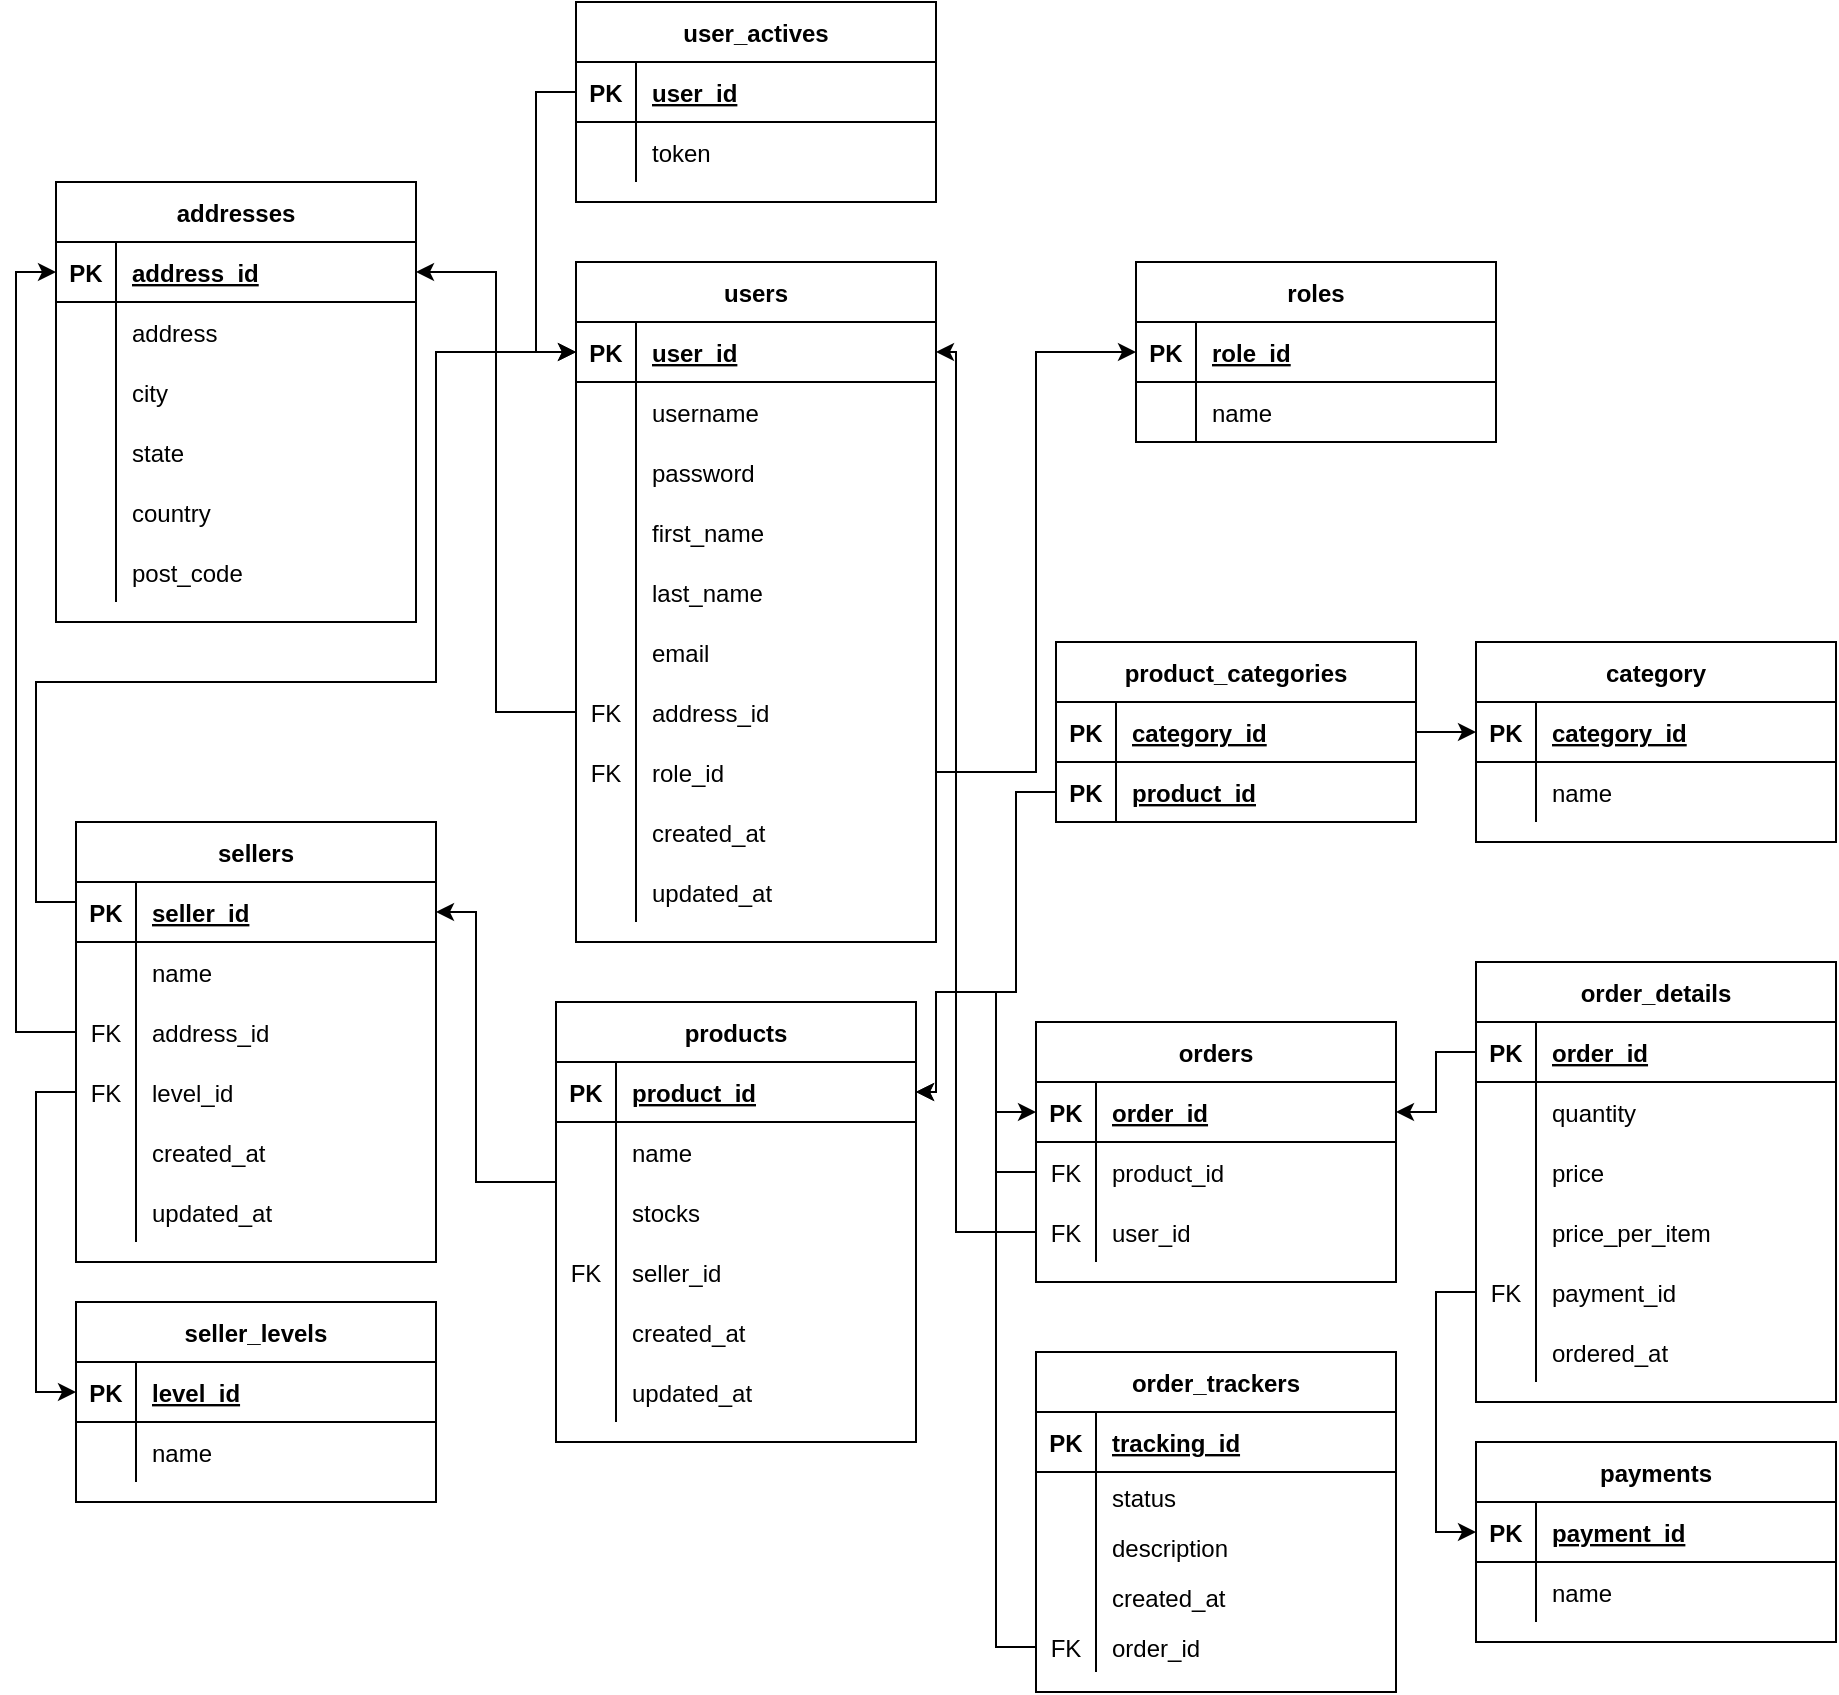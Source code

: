 <mxfile version="16.0.0" type="device"><diagram id="yLPqJEh0zhnTlL-N8-N1" name="Page-1"><mxGraphModel dx="1342" dy="2026" grid="1" gridSize="10" guides="1" tooltips="1" connect="1" arrows="1" fold="1" page="1" pageScale="1" pageWidth="827" pageHeight="1169" math="0" shadow="0"><root><mxCell id="0"/><mxCell id="1" parent="0"/><mxCell id="mIgfLcBUAyXzV8STSWIs-5" value="roles" style="shape=table;startSize=30;container=1;collapsible=1;childLayout=tableLayout;fixedRows=1;rowLines=0;fontStyle=1;align=center;resizeLast=1;" parent="1" vertex="1"><mxGeometry x="570" y="40" width="180" height="90" as="geometry"/></mxCell><mxCell id="mIgfLcBUAyXzV8STSWIs-6" value="" style="shape=partialRectangle;collapsible=0;dropTarget=0;pointerEvents=0;fillColor=none;top=0;left=0;bottom=1;right=0;points=[[0,0.5],[1,0.5]];portConstraint=eastwest;" parent="mIgfLcBUAyXzV8STSWIs-5" vertex="1"><mxGeometry y="30" width="180" height="30" as="geometry"/></mxCell><mxCell id="mIgfLcBUAyXzV8STSWIs-7" value="PK" style="shape=partialRectangle;connectable=0;fillColor=none;top=0;left=0;bottom=0;right=0;fontStyle=1;overflow=hidden;" parent="mIgfLcBUAyXzV8STSWIs-6" vertex="1"><mxGeometry width="30" height="30" as="geometry"><mxRectangle width="30" height="30" as="alternateBounds"/></mxGeometry></mxCell><mxCell id="mIgfLcBUAyXzV8STSWIs-8" value="role_id" style="shape=partialRectangle;connectable=0;fillColor=none;top=0;left=0;bottom=0;right=0;align=left;spacingLeft=6;fontStyle=5;overflow=hidden;" parent="mIgfLcBUAyXzV8STSWIs-6" vertex="1"><mxGeometry x="30" width="150" height="30" as="geometry"><mxRectangle width="150" height="30" as="alternateBounds"/></mxGeometry></mxCell><mxCell id="mIgfLcBUAyXzV8STSWIs-9" value="" style="shape=partialRectangle;collapsible=0;dropTarget=0;pointerEvents=0;fillColor=none;top=0;left=0;bottom=0;right=0;points=[[0,0.5],[1,0.5]];portConstraint=eastwest;" parent="mIgfLcBUAyXzV8STSWIs-5" vertex="1"><mxGeometry y="60" width="180" height="30" as="geometry"/></mxCell><mxCell id="mIgfLcBUAyXzV8STSWIs-10" value="" style="shape=partialRectangle;connectable=0;fillColor=none;top=0;left=0;bottom=0;right=0;editable=1;overflow=hidden;" parent="mIgfLcBUAyXzV8STSWIs-9" vertex="1"><mxGeometry width="30" height="30" as="geometry"><mxRectangle width="30" height="30" as="alternateBounds"/></mxGeometry></mxCell><mxCell id="mIgfLcBUAyXzV8STSWIs-11" value="name" style="shape=partialRectangle;connectable=0;fillColor=none;top=0;left=0;bottom=0;right=0;align=left;spacingLeft=6;overflow=hidden;" parent="mIgfLcBUAyXzV8STSWIs-9" vertex="1"><mxGeometry x="30" width="150" height="30" as="geometry"><mxRectangle width="150" height="30" as="alternateBounds"/></mxGeometry></mxCell><mxCell id="mIgfLcBUAyXzV8STSWIs-18" value="users" style="shape=table;startSize=30;container=1;collapsible=1;childLayout=tableLayout;fixedRows=1;rowLines=0;fontStyle=1;align=center;resizeLast=1;" parent="1" vertex="1"><mxGeometry x="290" y="40" width="180" height="340" as="geometry"/></mxCell><mxCell id="mIgfLcBUAyXzV8STSWIs-19" value="" style="shape=partialRectangle;collapsible=0;dropTarget=0;pointerEvents=0;fillColor=none;top=0;left=0;bottom=1;right=0;points=[[0,0.5],[1,0.5]];portConstraint=eastwest;" parent="mIgfLcBUAyXzV8STSWIs-18" vertex="1"><mxGeometry y="30" width="180" height="30" as="geometry"/></mxCell><mxCell id="mIgfLcBUAyXzV8STSWIs-20" value="PK" style="shape=partialRectangle;connectable=0;fillColor=none;top=0;left=0;bottom=0;right=0;fontStyle=1;overflow=hidden;" parent="mIgfLcBUAyXzV8STSWIs-19" vertex="1"><mxGeometry width="30" height="30" as="geometry"><mxRectangle width="30" height="30" as="alternateBounds"/></mxGeometry></mxCell><mxCell id="mIgfLcBUAyXzV8STSWIs-21" value="user_id" style="shape=partialRectangle;connectable=0;fillColor=none;top=0;left=0;bottom=0;right=0;align=left;spacingLeft=6;fontStyle=5;overflow=hidden;" parent="mIgfLcBUAyXzV8STSWIs-19" vertex="1"><mxGeometry x="30" width="150" height="30" as="geometry"><mxRectangle width="150" height="30" as="alternateBounds"/></mxGeometry></mxCell><mxCell id="mIgfLcBUAyXzV8STSWIs-22" value="" style="shape=partialRectangle;collapsible=0;dropTarget=0;pointerEvents=0;fillColor=none;top=0;left=0;bottom=0;right=0;points=[[0,0.5],[1,0.5]];portConstraint=eastwest;" parent="mIgfLcBUAyXzV8STSWIs-18" vertex="1"><mxGeometry y="60" width="180" height="30" as="geometry"/></mxCell><mxCell id="mIgfLcBUAyXzV8STSWIs-23" value="" style="shape=partialRectangle;connectable=0;fillColor=none;top=0;left=0;bottom=0;right=0;editable=1;overflow=hidden;" parent="mIgfLcBUAyXzV8STSWIs-22" vertex="1"><mxGeometry width="30" height="30" as="geometry"><mxRectangle width="30" height="30" as="alternateBounds"/></mxGeometry></mxCell><mxCell id="mIgfLcBUAyXzV8STSWIs-24" value="username" style="shape=partialRectangle;connectable=0;fillColor=none;top=0;left=0;bottom=0;right=0;align=left;spacingLeft=6;overflow=hidden;" parent="mIgfLcBUAyXzV8STSWIs-22" vertex="1"><mxGeometry x="30" width="150" height="30" as="geometry"><mxRectangle width="150" height="30" as="alternateBounds"/></mxGeometry></mxCell><mxCell id="mIgfLcBUAyXzV8STSWIs-25" value="" style="shape=partialRectangle;collapsible=0;dropTarget=0;pointerEvents=0;fillColor=none;top=0;left=0;bottom=0;right=0;points=[[0,0.5],[1,0.5]];portConstraint=eastwest;" parent="mIgfLcBUAyXzV8STSWIs-18" vertex="1"><mxGeometry y="90" width="180" height="30" as="geometry"/></mxCell><mxCell id="mIgfLcBUAyXzV8STSWIs-26" value="" style="shape=partialRectangle;connectable=0;fillColor=none;top=0;left=0;bottom=0;right=0;editable=1;overflow=hidden;" parent="mIgfLcBUAyXzV8STSWIs-25" vertex="1"><mxGeometry width="30" height="30" as="geometry"><mxRectangle width="30" height="30" as="alternateBounds"/></mxGeometry></mxCell><mxCell id="mIgfLcBUAyXzV8STSWIs-27" value="password" style="shape=partialRectangle;connectable=0;fillColor=none;top=0;left=0;bottom=0;right=0;align=left;spacingLeft=6;overflow=hidden;" parent="mIgfLcBUAyXzV8STSWIs-25" vertex="1"><mxGeometry x="30" width="150" height="30" as="geometry"><mxRectangle width="150" height="30" as="alternateBounds"/></mxGeometry></mxCell><mxCell id="NUQavhZyhU5l3KYs9lMb-8" value="" style="shape=partialRectangle;collapsible=0;dropTarget=0;pointerEvents=0;fillColor=none;top=0;left=0;bottom=0;right=0;points=[[0,0.5],[1,0.5]];portConstraint=eastwest;" vertex="1" parent="mIgfLcBUAyXzV8STSWIs-18"><mxGeometry y="120" width="180" height="30" as="geometry"/></mxCell><mxCell id="NUQavhZyhU5l3KYs9lMb-9" value="" style="shape=partialRectangle;connectable=0;fillColor=none;top=0;left=0;bottom=0;right=0;editable=1;overflow=hidden;" vertex="1" parent="NUQavhZyhU5l3KYs9lMb-8"><mxGeometry width="30" height="30" as="geometry"><mxRectangle width="30" height="30" as="alternateBounds"/></mxGeometry></mxCell><mxCell id="NUQavhZyhU5l3KYs9lMb-10" value="first_name" style="shape=partialRectangle;connectable=0;fillColor=none;top=0;left=0;bottom=0;right=0;align=left;spacingLeft=6;overflow=hidden;" vertex="1" parent="NUQavhZyhU5l3KYs9lMb-8"><mxGeometry x="30" width="150" height="30" as="geometry"><mxRectangle width="150" height="30" as="alternateBounds"/></mxGeometry></mxCell><mxCell id="NUQavhZyhU5l3KYs9lMb-11" value="" style="shape=partialRectangle;collapsible=0;dropTarget=0;pointerEvents=0;fillColor=none;top=0;left=0;bottom=0;right=0;points=[[0,0.5],[1,0.5]];portConstraint=eastwest;" vertex="1" parent="mIgfLcBUAyXzV8STSWIs-18"><mxGeometry y="150" width="180" height="30" as="geometry"/></mxCell><mxCell id="NUQavhZyhU5l3KYs9lMb-12" value="" style="shape=partialRectangle;connectable=0;fillColor=none;top=0;left=0;bottom=0;right=0;editable=1;overflow=hidden;" vertex="1" parent="NUQavhZyhU5l3KYs9lMb-11"><mxGeometry width="30" height="30" as="geometry"><mxRectangle width="30" height="30" as="alternateBounds"/></mxGeometry></mxCell><mxCell id="NUQavhZyhU5l3KYs9lMb-13" value="last_name" style="shape=partialRectangle;connectable=0;fillColor=none;top=0;left=0;bottom=0;right=0;align=left;spacingLeft=6;overflow=hidden;" vertex="1" parent="NUQavhZyhU5l3KYs9lMb-11"><mxGeometry x="30" width="150" height="30" as="geometry"><mxRectangle width="150" height="30" as="alternateBounds"/></mxGeometry></mxCell><mxCell id="mIgfLcBUAyXzV8STSWIs-28" value="" style="shape=partialRectangle;collapsible=0;dropTarget=0;pointerEvents=0;fillColor=none;top=0;left=0;bottom=0;right=0;points=[[0,0.5],[1,0.5]];portConstraint=eastwest;" parent="mIgfLcBUAyXzV8STSWIs-18" vertex="1"><mxGeometry y="180" width="180" height="30" as="geometry"/></mxCell><mxCell id="mIgfLcBUAyXzV8STSWIs-29" value="" style="shape=partialRectangle;connectable=0;fillColor=none;top=0;left=0;bottom=0;right=0;editable=1;overflow=hidden;" parent="mIgfLcBUAyXzV8STSWIs-28" vertex="1"><mxGeometry width="30" height="30" as="geometry"><mxRectangle width="30" height="30" as="alternateBounds"/></mxGeometry></mxCell><mxCell id="mIgfLcBUAyXzV8STSWIs-30" value="email" style="shape=partialRectangle;connectable=0;fillColor=none;top=0;left=0;bottom=0;right=0;align=left;spacingLeft=6;overflow=hidden;" parent="mIgfLcBUAyXzV8STSWIs-28" vertex="1"><mxGeometry x="30" width="150" height="30" as="geometry"><mxRectangle width="150" height="30" as="alternateBounds"/></mxGeometry></mxCell><mxCell id="mIgfLcBUAyXzV8STSWIs-44" value="" style="shape=partialRectangle;collapsible=0;dropTarget=0;pointerEvents=0;fillColor=none;top=0;left=0;bottom=0;right=0;points=[[0,0.5],[1,0.5]];portConstraint=eastwest;" parent="mIgfLcBUAyXzV8STSWIs-18" vertex="1"><mxGeometry y="210" width="180" height="30" as="geometry"/></mxCell><mxCell id="mIgfLcBUAyXzV8STSWIs-45" value="FK" style="shape=partialRectangle;connectable=0;fillColor=none;top=0;left=0;bottom=0;right=0;editable=1;overflow=hidden;" parent="mIgfLcBUAyXzV8STSWIs-44" vertex="1"><mxGeometry width="30" height="30" as="geometry"><mxRectangle width="30" height="30" as="alternateBounds"/></mxGeometry></mxCell><mxCell id="mIgfLcBUAyXzV8STSWIs-46" value="address_id" style="shape=partialRectangle;connectable=0;fillColor=none;top=0;left=0;bottom=0;right=0;align=left;spacingLeft=6;overflow=hidden;" parent="mIgfLcBUAyXzV8STSWIs-44" vertex="1"><mxGeometry x="30" width="150" height="30" as="geometry"><mxRectangle width="150" height="30" as="alternateBounds"/></mxGeometry></mxCell><mxCell id="mIgfLcBUAyXzV8STSWIs-47" value="" style="shape=partialRectangle;collapsible=0;dropTarget=0;pointerEvents=0;fillColor=none;top=0;left=0;bottom=0;right=0;points=[[0,0.5],[1,0.5]];portConstraint=eastwest;" parent="mIgfLcBUAyXzV8STSWIs-18" vertex="1"><mxGeometry y="240" width="180" height="30" as="geometry"/></mxCell><mxCell id="mIgfLcBUAyXzV8STSWIs-48" value="FK" style="shape=partialRectangle;connectable=0;fillColor=none;top=0;left=0;bottom=0;right=0;editable=1;overflow=hidden;" parent="mIgfLcBUAyXzV8STSWIs-47" vertex="1"><mxGeometry width="30" height="30" as="geometry"><mxRectangle width="30" height="30" as="alternateBounds"/></mxGeometry></mxCell><mxCell id="mIgfLcBUAyXzV8STSWIs-49" value="role_id" style="shape=partialRectangle;connectable=0;fillColor=none;top=0;left=0;bottom=0;right=0;align=left;spacingLeft=6;overflow=hidden;" parent="mIgfLcBUAyXzV8STSWIs-47" vertex="1"><mxGeometry x="30" width="150" height="30" as="geometry"><mxRectangle width="150" height="30" as="alternateBounds"/></mxGeometry></mxCell><mxCell id="mIgfLcBUAyXzV8STSWIs-218" value="" style="shape=partialRectangle;collapsible=0;dropTarget=0;pointerEvents=0;fillColor=none;top=0;left=0;bottom=0;right=0;points=[[0,0.5],[1,0.5]];portConstraint=eastwest;" parent="mIgfLcBUAyXzV8STSWIs-18" vertex="1"><mxGeometry y="270" width="180" height="30" as="geometry"/></mxCell><mxCell id="mIgfLcBUAyXzV8STSWIs-219" value="" style="shape=partialRectangle;connectable=0;fillColor=none;top=0;left=0;bottom=0;right=0;editable=1;overflow=hidden;" parent="mIgfLcBUAyXzV8STSWIs-218" vertex="1"><mxGeometry width="30" height="30" as="geometry"><mxRectangle width="30" height="30" as="alternateBounds"/></mxGeometry></mxCell><mxCell id="mIgfLcBUAyXzV8STSWIs-220" value="created_at" style="shape=partialRectangle;connectable=0;fillColor=none;top=0;left=0;bottom=0;right=0;align=left;spacingLeft=6;overflow=hidden;" parent="mIgfLcBUAyXzV8STSWIs-218" vertex="1"><mxGeometry x="30" width="150" height="30" as="geometry"><mxRectangle width="150" height="30" as="alternateBounds"/></mxGeometry></mxCell><mxCell id="mIgfLcBUAyXzV8STSWIs-243" value="" style="shape=partialRectangle;collapsible=0;dropTarget=0;pointerEvents=0;fillColor=none;top=0;left=0;bottom=0;right=0;points=[[0,0.5],[1,0.5]];portConstraint=eastwest;" parent="mIgfLcBUAyXzV8STSWIs-18" vertex="1"><mxGeometry y="300" width="180" height="30" as="geometry"/></mxCell><mxCell id="mIgfLcBUAyXzV8STSWIs-244" value="" style="shape=partialRectangle;connectable=0;fillColor=none;top=0;left=0;bottom=0;right=0;editable=1;overflow=hidden;" parent="mIgfLcBUAyXzV8STSWIs-243" vertex="1"><mxGeometry width="30" height="30" as="geometry"><mxRectangle width="30" height="30" as="alternateBounds"/></mxGeometry></mxCell><mxCell id="mIgfLcBUAyXzV8STSWIs-245" value="updated_at" style="shape=partialRectangle;connectable=0;fillColor=none;top=0;left=0;bottom=0;right=0;align=left;spacingLeft=6;overflow=hidden;" parent="mIgfLcBUAyXzV8STSWIs-243" vertex="1"><mxGeometry x="30" width="150" height="30" as="geometry"><mxRectangle width="150" height="30" as="alternateBounds"/></mxGeometry></mxCell><mxCell id="mIgfLcBUAyXzV8STSWIs-54" style="edgeStyle=orthogonalEdgeStyle;rounded=0;orthogonalLoop=1;jettySize=auto;html=1;exitX=1;exitY=0.5;exitDx=0;exitDy=0;entryX=0;entryY=0.5;entryDx=0;entryDy=0;" parent="1" source="mIgfLcBUAyXzV8STSWIs-47" target="mIgfLcBUAyXzV8STSWIs-6" edge="1"><mxGeometry relative="1" as="geometry"/></mxCell><mxCell id="mIgfLcBUAyXzV8STSWIs-55" value="sellers" style="shape=table;startSize=30;container=1;collapsible=1;childLayout=tableLayout;fixedRows=1;rowLines=0;fontStyle=1;align=center;resizeLast=1;" parent="1" vertex="1"><mxGeometry x="40" y="320" width="180" height="220" as="geometry"/></mxCell><mxCell id="mIgfLcBUAyXzV8STSWIs-56" value="" style="shape=partialRectangle;collapsible=0;dropTarget=0;pointerEvents=0;fillColor=none;top=0;left=0;bottom=1;right=0;points=[[0,0.5],[1,0.5]];portConstraint=eastwest;" parent="mIgfLcBUAyXzV8STSWIs-55" vertex="1"><mxGeometry y="30" width="180" height="30" as="geometry"/></mxCell><mxCell id="mIgfLcBUAyXzV8STSWIs-57" value="PK" style="shape=partialRectangle;connectable=0;fillColor=none;top=0;left=0;bottom=0;right=0;fontStyle=1;overflow=hidden;" parent="mIgfLcBUAyXzV8STSWIs-56" vertex="1"><mxGeometry width="30" height="30" as="geometry"><mxRectangle width="30" height="30" as="alternateBounds"/></mxGeometry></mxCell><mxCell id="mIgfLcBUAyXzV8STSWIs-58" value="seller_id" style="shape=partialRectangle;connectable=0;fillColor=none;top=0;left=0;bottom=0;right=0;align=left;spacingLeft=6;fontStyle=5;overflow=hidden;" parent="mIgfLcBUAyXzV8STSWIs-56" vertex="1"><mxGeometry x="30" width="150" height="30" as="geometry"><mxRectangle width="150" height="30" as="alternateBounds"/></mxGeometry></mxCell><mxCell id="mIgfLcBUAyXzV8STSWIs-59" value="" style="shape=partialRectangle;collapsible=0;dropTarget=0;pointerEvents=0;fillColor=none;top=0;left=0;bottom=0;right=0;points=[[0,0.5],[1,0.5]];portConstraint=eastwest;" parent="mIgfLcBUAyXzV8STSWIs-55" vertex="1"><mxGeometry y="60" width="180" height="30" as="geometry"/></mxCell><mxCell id="mIgfLcBUAyXzV8STSWIs-60" value="" style="shape=partialRectangle;connectable=0;fillColor=none;top=0;left=0;bottom=0;right=0;editable=1;overflow=hidden;" parent="mIgfLcBUAyXzV8STSWIs-59" vertex="1"><mxGeometry width="30" height="30" as="geometry"><mxRectangle width="30" height="30" as="alternateBounds"/></mxGeometry></mxCell><mxCell id="mIgfLcBUAyXzV8STSWIs-61" value="name" style="shape=partialRectangle;connectable=0;fillColor=none;top=0;left=0;bottom=0;right=0;align=left;spacingLeft=6;overflow=hidden;" parent="mIgfLcBUAyXzV8STSWIs-59" vertex="1"><mxGeometry x="30" width="150" height="30" as="geometry"><mxRectangle width="150" height="30" as="alternateBounds"/></mxGeometry></mxCell><mxCell id="mIgfLcBUAyXzV8STSWIs-62" value="" style="shape=partialRectangle;collapsible=0;dropTarget=0;pointerEvents=0;fillColor=none;top=0;left=0;bottom=0;right=0;points=[[0,0.5],[1,0.5]];portConstraint=eastwest;" parent="mIgfLcBUAyXzV8STSWIs-55" vertex="1"><mxGeometry y="90" width="180" height="30" as="geometry"/></mxCell><mxCell id="mIgfLcBUAyXzV8STSWIs-63" value="FK" style="shape=partialRectangle;connectable=0;fillColor=none;top=0;left=0;bottom=0;right=0;editable=1;overflow=hidden;" parent="mIgfLcBUAyXzV8STSWIs-62" vertex="1"><mxGeometry width="30" height="30" as="geometry"><mxRectangle width="30" height="30" as="alternateBounds"/></mxGeometry></mxCell><mxCell id="mIgfLcBUAyXzV8STSWIs-64" value="address_id" style="shape=partialRectangle;connectable=0;fillColor=none;top=0;left=0;bottom=0;right=0;align=left;spacingLeft=6;overflow=hidden;" parent="mIgfLcBUAyXzV8STSWIs-62" vertex="1"><mxGeometry x="30" width="150" height="30" as="geometry"><mxRectangle width="150" height="30" as="alternateBounds"/></mxGeometry></mxCell><mxCell id="mIgfLcBUAyXzV8STSWIs-65" value="" style="shape=partialRectangle;collapsible=0;dropTarget=0;pointerEvents=0;fillColor=none;top=0;left=0;bottom=0;right=0;points=[[0,0.5],[1,0.5]];portConstraint=eastwest;" parent="mIgfLcBUAyXzV8STSWIs-55" vertex="1"><mxGeometry y="120" width="180" height="30" as="geometry"/></mxCell><mxCell id="mIgfLcBUAyXzV8STSWIs-66" value="FK" style="shape=partialRectangle;connectable=0;fillColor=none;top=0;left=0;bottom=0;right=0;editable=1;overflow=hidden;" parent="mIgfLcBUAyXzV8STSWIs-65" vertex="1"><mxGeometry width="30" height="30" as="geometry"><mxRectangle width="30" height="30" as="alternateBounds"/></mxGeometry></mxCell><mxCell id="mIgfLcBUAyXzV8STSWIs-67" value="level_id" style="shape=partialRectangle;connectable=0;fillColor=none;top=0;left=0;bottom=0;right=0;align=left;spacingLeft=6;overflow=hidden;" parent="mIgfLcBUAyXzV8STSWIs-65" vertex="1"><mxGeometry x="30" width="150" height="30" as="geometry"><mxRectangle width="150" height="30" as="alternateBounds"/></mxGeometry></mxCell><mxCell id="mIgfLcBUAyXzV8STSWIs-249" value="" style="shape=partialRectangle;collapsible=0;dropTarget=0;pointerEvents=0;fillColor=none;top=0;left=0;bottom=0;right=0;points=[[0,0.5],[1,0.5]];portConstraint=eastwest;" parent="mIgfLcBUAyXzV8STSWIs-55" vertex="1"><mxGeometry y="150" width="180" height="30" as="geometry"/></mxCell><mxCell id="mIgfLcBUAyXzV8STSWIs-250" value="" style="shape=partialRectangle;connectable=0;fillColor=none;top=0;left=0;bottom=0;right=0;editable=1;overflow=hidden;" parent="mIgfLcBUAyXzV8STSWIs-249" vertex="1"><mxGeometry width="30" height="30" as="geometry"><mxRectangle width="30" height="30" as="alternateBounds"/></mxGeometry></mxCell><mxCell id="mIgfLcBUAyXzV8STSWIs-251" value="created_at" style="shape=partialRectangle;connectable=0;fillColor=none;top=0;left=0;bottom=0;right=0;align=left;spacingLeft=6;overflow=hidden;" parent="mIgfLcBUAyXzV8STSWIs-249" vertex="1"><mxGeometry x="30" width="150" height="30" as="geometry"><mxRectangle width="150" height="30" as="alternateBounds"/></mxGeometry></mxCell><mxCell id="mIgfLcBUAyXzV8STSWIs-252" value="" style="shape=partialRectangle;collapsible=0;dropTarget=0;pointerEvents=0;fillColor=none;top=0;left=0;bottom=0;right=0;points=[[0,0.5],[1,0.5]];portConstraint=eastwest;" parent="mIgfLcBUAyXzV8STSWIs-55" vertex="1"><mxGeometry y="180" width="180" height="30" as="geometry"/></mxCell><mxCell id="mIgfLcBUAyXzV8STSWIs-253" value="" style="shape=partialRectangle;connectable=0;fillColor=none;top=0;left=0;bottom=0;right=0;editable=1;overflow=hidden;" parent="mIgfLcBUAyXzV8STSWIs-252" vertex="1"><mxGeometry width="30" height="30" as="geometry"><mxRectangle width="30" height="30" as="alternateBounds"/></mxGeometry></mxCell><mxCell id="mIgfLcBUAyXzV8STSWIs-254" value="updated_at" style="shape=partialRectangle;connectable=0;fillColor=none;top=0;left=0;bottom=0;right=0;align=left;spacingLeft=6;overflow=hidden;" parent="mIgfLcBUAyXzV8STSWIs-252" vertex="1"><mxGeometry x="30" width="150" height="30" as="geometry"><mxRectangle width="150" height="30" as="alternateBounds"/></mxGeometry></mxCell><mxCell id="mIgfLcBUAyXzV8STSWIs-68" value="addresses" style="shape=table;startSize=30;container=1;collapsible=1;childLayout=tableLayout;fixedRows=1;rowLines=0;fontStyle=1;align=center;resizeLast=1;" parent="1" vertex="1"><mxGeometry x="30" width="180" height="220" as="geometry"/></mxCell><mxCell id="mIgfLcBUAyXzV8STSWIs-69" value="" style="shape=partialRectangle;collapsible=0;dropTarget=0;pointerEvents=0;fillColor=none;top=0;left=0;bottom=1;right=0;points=[[0,0.5],[1,0.5]];portConstraint=eastwest;" parent="mIgfLcBUAyXzV8STSWIs-68" vertex="1"><mxGeometry y="30" width="180" height="30" as="geometry"/></mxCell><mxCell id="mIgfLcBUAyXzV8STSWIs-70" value="PK" style="shape=partialRectangle;connectable=0;fillColor=none;top=0;left=0;bottom=0;right=0;fontStyle=1;overflow=hidden;" parent="mIgfLcBUAyXzV8STSWIs-69" vertex="1"><mxGeometry width="30" height="30" as="geometry"><mxRectangle width="30" height="30" as="alternateBounds"/></mxGeometry></mxCell><mxCell id="mIgfLcBUAyXzV8STSWIs-71" value="address_id" style="shape=partialRectangle;connectable=0;fillColor=none;top=0;left=0;bottom=0;right=0;align=left;spacingLeft=6;fontStyle=5;overflow=hidden;" parent="mIgfLcBUAyXzV8STSWIs-69" vertex="1"><mxGeometry x="30" width="150" height="30" as="geometry"><mxRectangle width="150" height="30" as="alternateBounds"/></mxGeometry></mxCell><mxCell id="mIgfLcBUAyXzV8STSWIs-215" value="" style="shape=partialRectangle;collapsible=0;dropTarget=0;pointerEvents=0;fillColor=none;top=0;left=0;bottom=0;right=0;points=[[0,0.5],[1,0.5]];portConstraint=eastwest;" parent="mIgfLcBUAyXzV8STSWIs-68" vertex="1"><mxGeometry y="60" width="180" height="30" as="geometry"/></mxCell><mxCell id="mIgfLcBUAyXzV8STSWIs-216" value="" style="shape=partialRectangle;connectable=0;fillColor=none;top=0;left=0;bottom=0;right=0;editable=1;overflow=hidden;" parent="mIgfLcBUAyXzV8STSWIs-215" vertex="1"><mxGeometry width="30" height="30" as="geometry"><mxRectangle width="30" height="30" as="alternateBounds"/></mxGeometry></mxCell><mxCell id="mIgfLcBUAyXzV8STSWIs-217" value="address" style="shape=partialRectangle;connectable=0;fillColor=none;top=0;left=0;bottom=0;right=0;align=left;spacingLeft=6;overflow=hidden;" parent="mIgfLcBUAyXzV8STSWIs-215" vertex="1"><mxGeometry x="30" width="150" height="30" as="geometry"><mxRectangle width="150" height="30" as="alternateBounds"/></mxGeometry></mxCell><mxCell id="mIgfLcBUAyXzV8STSWIs-72" value="" style="shape=partialRectangle;collapsible=0;dropTarget=0;pointerEvents=0;fillColor=none;top=0;left=0;bottom=0;right=0;points=[[0,0.5],[1,0.5]];portConstraint=eastwest;" parent="mIgfLcBUAyXzV8STSWIs-68" vertex="1"><mxGeometry y="90" width="180" height="30" as="geometry"/></mxCell><mxCell id="mIgfLcBUAyXzV8STSWIs-73" value="" style="shape=partialRectangle;connectable=0;fillColor=none;top=0;left=0;bottom=0;right=0;editable=1;overflow=hidden;" parent="mIgfLcBUAyXzV8STSWIs-72" vertex="1"><mxGeometry width="30" height="30" as="geometry"><mxRectangle width="30" height="30" as="alternateBounds"/></mxGeometry></mxCell><mxCell id="mIgfLcBUAyXzV8STSWIs-74" value="city" style="shape=partialRectangle;connectable=0;fillColor=none;top=0;left=0;bottom=0;right=0;align=left;spacingLeft=6;overflow=hidden;" parent="mIgfLcBUAyXzV8STSWIs-72" vertex="1"><mxGeometry x="30" width="150" height="30" as="geometry"><mxRectangle width="150" height="30" as="alternateBounds"/></mxGeometry></mxCell><mxCell id="mIgfLcBUAyXzV8STSWIs-75" value="" style="shape=partialRectangle;collapsible=0;dropTarget=0;pointerEvents=0;fillColor=none;top=0;left=0;bottom=0;right=0;points=[[0,0.5],[1,0.5]];portConstraint=eastwest;" parent="mIgfLcBUAyXzV8STSWIs-68" vertex="1"><mxGeometry y="120" width="180" height="30" as="geometry"/></mxCell><mxCell id="mIgfLcBUAyXzV8STSWIs-76" value="" style="shape=partialRectangle;connectable=0;fillColor=none;top=0;left=0;bottom=0;right=0;editable=1;overflow=hidden;" parent="mIgfLcBUAyXzV8STSWIs-75" vertex="1"><mxGeometry width="30" height="30" as="geometry"><mxRectangle width="30" height="30" as="alternateBounds"/></mxGeometry></mxCell><mxCell id="mIgfLcBUAyXzV8STSWIs-77" value="state" style="shape=partialRectangle;connectable=0;fillColor=none;top=0;left=0;bottom=0;right=0;align=left;spacingLeft=6;overflow=hidden;" parent="mIgfLcBUAyXzV8STSWIs-75" vertex="1"><mxGeometry x="30" width="150" height="30" as="geometry"><mxRectangle width="150" height="30" as="alternateBounds"/></mxGeometry></mxCell><mxCell id="mIgfLcBUAyXzV8STSWIs-78" value="" style="shape=partialRectangle;collapsible=0;dropTarget=0;pointerEvents=0;fillColor=none;top=0;left=0;bottom=0;right=0;points=[[0,0.5],[1,0.5]];portConstraint=eastwest;" parent="mIgfLcBUAyXzV8STSWIs-68" vertex="1"><mxGeometry y="150" width="180" height="30" as="geometry"/></mxCell><mxCell id="mIgfLcBUAyXzV8STSWIs-79" value="" style="shape=partialRectangle;connectable=0;fillColor=none;top=0;left=0;bottom=0;right=0;editable=1;overflow=hidden;" parent="mIgfLcBUAyXzV8STSWIs-78" vertex="1"><mxGeometry width="30" height="30" as="geometry"><mxRectangle width="30" height="30" as="alternateBounds"/></mxGeometry></mxCell><mxCell id="mIgfLcBUAyXzV8STSWIs-80" value="country" style="shape=partialRectangle;connectable=0;fillColor=none;top=0;left=0;bottom=0;right=0;align=left;spacingLeft=6;overflow=hidden;" parent="mIgfLcBUAyXzV8STSWIs-78" vertex="1"><mxGeometry x="30" width="150" height="30" as="geometry"><mxRectangle width="150" height="30" as="alternateBounds"/></mxGeometry></mxCell><mxCell id="mIgfLcBUAyXzV8STSWIs-81" value="" style="shape=partialRectangle;collapsible=0;dropTarget=0;pointerEvents=0;fillColor=none;top=0;left=0;bottom=0;right=0;points=[[0,0.5],[1,0.5]];portConstraint=eastwest;" parent="mIgfLcBUAyXzV8STSWIs-68" vertex="1"><mxGeometry y="180" width="180" height="30" as="geometry"/></mxCell><mxCell id="mIgfLcBUAyXzV8STSWIs-82" value="" style="shape=partialRectangle;connectable=0;fillColor=none;top=0;left=0;bottom=0;right=0;editable=1;overflow=hidden;" parent="mIgfLcBUAyXzV8STSWIs-81" vertex="1"><mxGeometry width="30" height="30" as="geometry"><mxRectangle width="30" height="30" as="alternateBounds"/></mxGeometry></mxCell><mxCell id="mIgfLcBUAyXzV8STSWIs-83" value="post_code" style="shape=partialRectangle;connectable=0;fillColor=none;top=0;left=0;bottom=0;right=0;align=left;spacingLeft=6;overflow=hidden;" parent="mIgfLcBUAyXzV8STSWIs-81" vertex="1"><mxGeometry x="30" width="150" height="30" as="geometry"><mxRectangle width="150" height="30" as="alternateBounds"/></mxGeometry></mxCell><mxCell id="mIgfLcBUAyXzV8STSWIs-86" value="seller_levels" style="shape=table;startSize=30;container=1;collapsible=1;childLayout=tableLayout;fixedRows=1;rowLines=0;fontStyle=1;align=center;resizeLast=1;" parent="1" vertex="1"><mxGeometry x="40" y="560" width="180" height="100" as="geometry"/></mxCell><mxCell id="mIgfLcBUAyXzV8STSWIs-87" value="" style="shape=partialRectangle;collapsible=0;dropTarget=0;pointerEvents=0;fillColor=none;top=0;left=0;bottom=1;right=0;points=[[0,0.5],[1,0.5]];portConstraint=eastwest;" parent="mIgfLcBUAyXzV8STSWIs-86" vertex="1"><mxGeometry y="30" width="180" height="30" as="geometry"/></mxCell><mxCell id="mIgfLcBUAyXzV8STSWIs-88" value="PK" style="shape=partialRectangle;connectable=0;fillColor=none;top=0;left=0;bottom=0;right=0;fontStyle=1;overflow=hidden;" parent="mIgfLcBUAyXzV8STSWIs-87" vertex="1"><mxGeometry width="30" height="30" as="geometry"><mxRectangle width="30" height="30" as="alternateBounds"/></mxGeometry></mxCell><mxCell id="mIgfLcBUAyXzV8STSWIs-89" value="level_id" style="shape=partialRectangle;connectable=0;fillColor=none;top=0;left=0;bottom=0;right=0;align=left;spacingLeft=6;fontStyle=5;overflow=hidden;" parent="mIgfLcBUAyXzV8STSWIs-87" vertex="1"><mxGeometry x="30" width="150" height="30" as="geometry"><mxRectangle width="150" height="30" as="alternateBounds"/></mxGeometry></mxCell><mxCell id="mIgfLcBUAyXzV8STSWIs-90" value="" style="shape=partialRectangle;collapsible=0;dropTarget=0;pointerEvents=0;fillColor=none;top=0;left=0;bottom=0;right=0;points=[[0,0.5],[1,0.5]];portConstraint=eastwest;" parent="mIgfLcBUAyXzV8STSWIs-86" vertex="1"><mxGeometry y="60" width="180" height="30" as="geometry"/></mxCell><mxCell id="mIgfLcBUAyXzV8STSWIs-91" value="" style="shape=partialRectangle;connectable=0;fillColor=none;top=0;left=0;bottom=0;right=0;editable=1;overflow=hidden;" parent="mIgfLcBUAyXzV8STSWIs-90" vertex="1"><mxGeometry width="30" height="30" as="geometry"><mxRectangle width="30" height="30" as="alternateBounds"/></mxGeometry></mxCell><mxCell id="mIgfLcBUAyXzV8STSWIs-92" value="name" style="shape=partialRectangle;connectable=0;fillColor=none;top=0;left=0;bottom=0;right=0;align=left;spacingLeft=6;overflow=hidden;" parent="mIgfLcBUAyXzV8STSWIs-90" vertex="1"><mxGeometry x="30" width="150" height="30" as="geometry"><mxRectangle width="150" height="30" as="alternateBounds"/></mxGeometry></mxCell><mxCell id="mIgfLcBUAyXzV8STSWIs-100" style="edgeStyle=orthogonalEdgeStyle;rounded=0;orthogonalLoop=1;jettySize=auto;html=1;exitX=0;exitY=0.5;exitDx=0;exitDy=0;entryX=0;entryY=0.5;entryDx=0;entryDy=0;" parent="1" source="mIgfLcBUAyXzV8STSWIs-56" target="mIgfLcBUAyXzV8STSWIs-19" edge="1"><mxGeometry relative="1" as="geometry"><Array as="points"><mxPoint x="40" y="360"/><mxPoint x="20" y="360"/><mxPoint x="20" y="250"/><mxPoint x="220" y="250"/><mxPoint x="220" y="85"/></Array></mxGeometry></mxCell><mxCell id="mIgfLcBUAyXzV8STSWIs-101" value="products" style="shape=table;startSize=30;container=1;collapsible=1;childLayout=tableLayout;fixedRows=1;rowLines=0;fontStyle=1;align=center;resizeLast=1;" parent="1" vertex="1"><mxGeometry x="280" y="410" width="180" height="220" as="geometry"/></mxCell><mxCell id="mIgfLcBUAyXzV8STSWIs-102" value="" style="shape=partialRectangle;collapsible=0;dropTarget=0;pointerEvents=0;fillColor=none;top=0;left=0;bottom=1;right=0;points=[[0,0.5],[1,0.5]];portConstraint=eastwest;" parent="mIgfLcBUAyXzV8STSWIs-101" vertex="1"><mxGeometry y="30" width="180" height="30" as="geometry"/></mxCell><mxCell id="mIgfLcBUAyXzV8STSWIs-103" value="PK" style="shape=partialRectangle;connectable=0;fillColor=none;top=0;left=0;bottom=0;right=0;fontStyle=1;overflow=hidden;" parent="mIgfLcBUAyXzV8STSWIs-102" vertex="1"><mxGeometry width="30" height="30" as="geometry"><mxRectangle width="30" height="30" as="alternateBounds"/></mxGeometry></mxCell><mxCell id="mIgfLcBUAyXzV8STSWIs-104" value="product_id" style="shape=partialRectangle;connectable=0;fillColor=none;top=0;left=0;bottom=0;right=0;align=left;spacingLeft=6;fontStyle=5;overflow=hidden;" parent="mIgfLcBUAyXzV8STSWIs-102" vertex="1"><mxGeometry x="30" width="150" height="30" as="geometry"><mxRectangle width="150" height="30" as="alternateBounds"/></mxGeometry></mxCell><mxCell id="mIgfLcBUAyXzV8STSWIs-105" value="" style="shape=partialRectangle;collapsible=0;dropTarget=0;pointerEvents=0;fillColor=none;top=0;left=0;bottom=0;right=0;points=[[0,0.5],[1,0.5]];portConstraint=eastwest;" parent="mIgfLcBUAyXzV8STSWIs-101" vertex="1"><mxGeometry y="60" width="180" height="30" as="geometry"/></mxCell><mxCell id="mIgfLcBUAyXzV8STSWIs-106" value="" style="shape=partialRectangle;connectable=0;fillColor=none;top=0;left=0;bottom=0;right=0;editable=1;overflow=hidden;" parent="mIgfLcBUAyXzV8STSWIs-105" vertex="1"><mxGeometry width="30" height="30" as="geometry"><mxRectangle width="30" height="30" as="alternateBounds"/></mxGeometry></mxCell><mxCell id="mIgfLcBUAyXzV8STSWIs-107" value="name" style="shape=partialRectangle;connectable=0;fillColor=none;top=0;left=0;bottom=0;right=0;align=left;spacingLeft=6;overflow=hidden;" parent="mIgfLcBUAyXzV8STSWIs-105" vertex="1"><mxGeometry x="30" width="150" height="30" as="geometry"><mxRectangle width="150" height="30" as="alternateBounds"/></mxGeometry></mxCell><mxCell id="mIgfLcBUAyXzV8STSWIs-108" value="" style="shape=partialRectangle;collapsible=0;dropTarget=0;pointerEvents=0;fillColor=none;top=0;left=0;bottom=0;right=0;points=[[0,0.5],[1,0.5]];portConstraint=eastwest;" parent="mIgfLcBUAyXzV8STSWIs-101" vertex="1"><mxGeometry y="90" width="180" height="30" as="geometry"/></mxCell><mxCell id="mIgfLcBUAyXzV8STSWIs-109" value="" style="shape=partialRectangle;connectable=0;fillColor=none;top=0;left=0;bottom=0;right=0;editable=1;overflow=hidden;" parent="mIgfLcBUAyXzV8STSWIs-108" vertex="1"><mxGeometry width="30" height="30" as="geometry"><mxRectangle width="30" height="30" as="alternateBounds"/></mxGeometry></mxCell><mxCell id="mIgfLcBUAyXzV8STSWIs-110" value="stocks" style="shape=partialRectangle;connectable=0;fillColor=none;top=0;left=0;bottom=0;right=0;align=left;spacingLeft=6;overflow=hidden;" parent="mIgfLcBUAyXzV8STSWIs-108" vertex="1"><mxGeometry x="30" width="150" height="30" as="geometry"><mxRectangle width="150" height="30" as="alternateBounds"/></mxGeometry></mxCell><mxCell id="mIgfLcBUAyXzV8STSWIs-111" value="" style="shape=partialRectangle;collapsible=0;dropTarget=0;pointerEvents=0;fillColor=none;top=0;left=0;bottom=0;right=0;points=[[0,0.5],[1,0.5]];portConstraint=eastwest;" parent="mIgfLcBUAyXzV8STSWIs-101" vertex="1"><mxGeometry y="120" width="180" height="30" as="geometry"/></mxCell><mxCell id="mIgfLcBUAyXzV8STSWIs-112" value="FK" style="shape=partialRectangle;connectable=0;fillColor=none;top=0;left=0;bottom=0;right=0;editable=1;overflow=hidden;" parent="mIgfLcBUAyXzV8STSWIs-111" vertex="1"><mxGeometry width="30" height="30" as="geometry"><mxRectangle width="30" height="30" as="alternateBounds"/></mxGeometry></mxCell><mxCell id="mIgfLcBUAyXzV8STSWIs-113" value="seller_id" style="shape=partialRectangle;connectable=0;fillColor=none;top=0;left=0;bottom=0;right=0;align=left;spacingLeft=6;overflow=hidden;" parent="mIgfLcBUAyXzV8STSWIs-111" vertex="1"><mxGeometry x="30" width="150" height="30" as="geometry"><mxRectangle width="150" height="30" as="alternateBounds"/></mxGeometry></mxCell><mxCell id="mIgfLcBUAyXzV8STSWIs-255" value="" style="shape=partialRectangle;collapsible=0;dropTarget=0;pointerEvents=0;fillColor=none;top=0;left=0;bottom=0;right=0;points=[[0,0.5],[1,0.5]];portConstraint=eastwest;" parent="mIgfLcBUAyXzV8STSWIs-101" vertex="1"><mxGeometry y="150" width="180" height="30" as="geometry"/></mxCell><mxCell id="mIgfLcBUAyXzV8STSWIs-256" value="" style="shape=partialRectangle;connectable=0;fillColor=none;top=0;left=0;bottom=0;right=0;editable=1;overflow=hidden;" parent="mIgfLcBUAyXzV8STSWIs-255" vertex="1"><mxGeometry width="30" height="30" as="geometry"><mxRectangle width="30" height="30" as="alternateBounds"/></mxGeometry></mxCell><mxCell id="mIgfLcBUAyXzV8STSWIs-257" value="created_at" style="shape=partialRectangle;connectable=0;fillColor=none;top=0;left=0;bottom=0;right=0;align=left;spacingLeft=6;overflow=hidden;" parent="mIgfLcBUAyXzV8STSWIs-255" vertex="1"><mxGeometry x="30" width="150" height="30" as="geometry"><mxRectangle width="150" height="30" as="alternateBounds"/></mxGeometry></mxCell><mxCell id="mIgfLcBUAyXzV8STSWIs-258" value="" style="shape=partialRectangle;collapsible=0;dropTarget=0;pointerEvents=0;fillColor=none;top=0;left=0;bottom=0;right=0;points=[[0,0.5],[1,0.5]];portConstraint=eastwest;" parent="mIgfLcBUAyXzV8STSWIs-101" vertex="1"><mxGeometry y="180" width="180" height="30" as="geometry"/></mxCell><mxCell id="mIgfLcBUAyXzV8STSWIs-259" value="" style="shape=partialRectangle;connectable=0;fillColor=none;top=0;left=0;bottom=0;right=0;editable=1;overflow=hidden;" parent="mIgfLcBUAyXzV8STSWIs-258" vertex="1"><mxGeometry width="30" height="30" as="geometry"><mxRectangle width="30" height="30" as="alternateBounds"/></mxGeometry></mxCell><mxCell id="mIgfLcBUAyXzV8STSWIs-260" value="updated_at" style="shape=partialRectangle;connectable=0;fillColor=none;top=0;left=0;bottom=0;right=0;align=left;spacingLeft=6;overflow=hidden;" parent="mIgfLcBUAyXzV8STSWIs-258" vertex="1"><mxGeometry x="30" width="150" height="30" as="geometry"><mxRectangle width="150" height="30" as="alternateBounds"/></mxGeometry></mxCell><mxCell id="mIgfLcBUAyXzV8STSWIs-114" value="category" style="shape=table;startSize=30;container=1;collapsible=1;childLayout=tableLayout;fixedRows=1;rowLines=0;fontStyle=1;align=center;resizeLast=1;" parent="1" vertex="1"><mxGeometry x="740" y="230" width="180" height="100" as="geometry"/></mxCell><mxCell id="mIgfLcBUAyXzV8STSWIs-115" value="" style="shape=partialRectangle;collapsible=0;dropTarget=0;pointerEvents=0;fillColor=none;top=0;left=0;bottom=1;right=0;points=[[0,0.5],[1,0.5]];portConstraint=eastwest;" parent="mIgfLcBUAyXzV8STSWIs-114" vertex="1"><mxGeometry y="30" width="180" height="30" as="geometry"/></mxCell><mxCell id="mIgfLcBUAyXzV8STSWIs-116" value="PK" style="shape=partialRectangle;connectable=0;fillColor=none;top=0;left=0;bottom=0;right=0;fontStyle=1;overflow=hidden;" parent="mIgfLcBUAyXzV8STSWIs-115" vertex="1"><mxGeometry width="30" height="30" as="geometry"><mxRectangle width="30" height="30" as="alternateBounds"/></mxGeometry></mxCell><mxCell id="mIgfLcBUAyXzV8STSWIs-117" value="category_id" style="shape=partialRectangle;connectable=0;fillColor=none;top=0;left=0;bottom=0;right=0;align=left;spacingLeft=6;fontStyle=5;overflow=hidden;" parent="mIgfLcBUAyXzV8STSWIs-115" vertex="1"><mxGeometry x="30" width="150" height="30" as="geometry"><mxRectangle width="150" height="30" as="alternateBounds"/></mxGeometry></mxCell><mxCell id="mIgfLcBUAyXzV8STSWIs-118" value="" style="shape=partialRectangle;collapsible=0;dropTarget=0;pointerEvents=0;fillColor=none;top=0;left=0;bottom=0;right=0;points=[[0,0.5],[1,0.5]];portConstraint=eastwest;" parent="mIgfLcBUAyXzV8STSWIs-114" vertex="1"><mxGeometry y="60" width="180" height="30" as="geometry"/></mxCell><mxCell id="mIgfLcBUAyXzV8STSWIs-119" value="" style="shape=partialRectangle;connectable=0;fillColor=none;top=0;left=0;bottom=0;right=0;editable=1;overflow=hidden;" parent="mIgfLcBUAyXzV8STSWIs-118" vertex="1"><mxGeometry width="30" height="30" as="geometry"><mxRectangle width="30" height="30" as="alternateBounds"/></mxGeometry></mxCell><mxCell id="mIgfLcBUAyXzV8STSWIs-120" value="name" style="shape=partialRectangle;connectable=0;fillColor=none;top=0;left=0;bottom=0;right=0;align=left;spacingLeft=6;overflow=hidden;" parent="mIgfLcBUAyXzV8STSWIs-118" vertex="1"><mxGeometry x="30" width="150" height="30" as="geometry"><mxRectangle width="150" height="30" as="alternateBounds"/></mxGeometry></mxCell><mxCell id="mIgfLcBUAyXzV8STSWIs-127" value="product_categories" style="shape=table;startSize=30;container=1;collapsible=1;childLayout=tableLayout;fixedRows=1;rowLines=0;fontStyle=1;align=center;resizeLast=1;" parent="1" vertex="1"><mxGeometry x="530" y="230" width="180" height="90" as="geometry"/></mxCell><mxCell id="mIgfLcBUAyXzV8STSWIs-128" value="" style="shape=partialRectangle;collapsible=0;dropTarget=0;pointerEvents=0;fillColor=none;top=0;left=0;bottom=1;right=0;points=[[0,0.5],[1,0.5]];portConstraint=eastwest;" parent="mIgfLcBUAyXzV8STSWIs-127" vertex="1"><mxGeometry y="30" width="180" height="30" as="geometry"/></mxCell><mxCell id="mIgfLcBUAyXzV8STSWIs-129" value="PK" style="shape=partialRectangle;connectable=0;fillColor=none;top=0;left=0;bottom=0;right=0;fontStyle=1;overflow=hidden;" parent="mIgfLcBUAyXzV8STSWIs-128" vertex="1"><mxGeometry width="30" height="30" as="geometry"><mxRectangle width="30" height="30" as="alternateBounds"/></mxGeometry></mxCell><mxCell id="mIgfLcBUAyXzV8STSWIs-130" value="category_id" style="shape=partialRectangle;connectable=0;fillColor=none;top=0;left=0;bottom=0;right=0;align=left;spacingLeft=6;fontStyle=5;overflow=hidden;" parent="mIgfLcBUAyXzV8STSWIs-128" vertex="1"><mxGeometry x="30" width="150" height="30" as="geometry"><mxRectangle width="150" height="30" as="alternateBounds"/></mxGeometry></mxCell><mxCell id="mIgfLcBUAyXzV8STSWIs-141" value="" style="shape=partialRectangle;collapsible=0;dropTarget=0;pointerEvents=0;fillColor=none;top=0;left=0;bottom=1;right=0;points=[[0,0.5],[1,0.5]];portConstraint=eastwest;" parent="mIgfLcBUAyXzV8STSWIs-127" vertex="1"><mxGeometry y="60" width="180" height="30" as="geometry"/></mxCell><mxCell id="mIgfLcBUAyXzV8STSWIs-142" value="PK" style="shape=partialRectangle;connectable=0;fillColor=none;top=0;left=0;bottom=0;right=0;fontStyle=1;overflow=hidden;" parent="mIgfLcBUAyXzV8STSWIs-141" vertex="1"><mxGeometry width="30" height="30" as="geometry"><mxRectangle width="30" height="30" as="alternateBounds"/></mxGeometry></mxCell><mxCell id="mIgfLcBUAyXzV8STSWIs-143" value="product_id" style="shape=partialRectangle;connectable=0;fillColor=none;top=0;left=0;bottom=0;right=0;align=left;spacingLeft=6;fontStyle=5;overflow=hidden;" parent="mIgfLcBUAyXzV8STSWIs-141" vertex="1"><mxGeometry x="30" width="150" height="30" as="geometry"><mxRectangle width="150" height="30" as="alternateBounds"/></mxGeometry></mxCell><mxCell id="mIgfLcBUAyXzV8STSWIs-151" style="edgeStyle=orthogonalEdgeStyle;rounded=0;orthogonalLoop=1;jettySize=auto;html=1;exitX=0;exitY=0.5;exitDx=0;exitDy=0;entryX=1;entryY=0.5;entryDx=0;entryDy=0;" parent="1" source="mIgfLcBUAyXzV8STSWIs-141" target="mIgfLcBUAyXzV8STSWIs-102" edge="1"><mxGeometry relative="1" as="geometry"><Array as="points"><mxPoint x="510" y="305"/><mxPoint x="510" y="405"/><mxPoint x="470" y="405"/><mxPoint x="470" y="455"/></Array></mxGeometry></mxCell><mxCell id="mIgfLcBUAyXzV8STSWIs-152" style="edgeStyle=orthogonalEdgeStyle;rounded=0;orthogonalLoop=1;jettySize=auto;html=1;exitX=1;exitY=0.5;exitDx=0;exitDy=0;entryX=0;entryY=0.5;entryDx=0;entryDy=0;" parent="1" source="mIgfLcBUAyXzV8STSWIs-128" target="mIgfLcBUAyXzV8STSWIs-115" edge="1"><mxGeometry relative="1" as="geometry"/></mxCell><mxCell id="mIgfLcBUAyXzV8STSWIs-153" style="edgeStyle=orthogonalEdgeStyle;rounded=0;orthogonalLoop=1;jettySize=auto;html=1;exitX=0;exitY=0.5;exitDx=0;exitDy=0;entryX=1;entryY=0.5;entryDx=0;entryDy=0;" parent="1" source="mIgfLcBUAyXzV8STSWIs-111" target="mIgfLcBUAyXzV8STSWIs-56" edge="1"><mxGeometry relative="1" as="geometry"><Array as="points"><mxPoint x="280" y="500"/><mxPoint x="240" y="500"/><mxPoint x="240" y="365"/></Array></mxGeometry></mxCell><mxCell id="mIgfLcBUAyXzV8STSWIs-154" style="edgeStyle=orthogonalEdgeStyle;rounded=0;orthogonalLoop=1;jettySize=auto;html=1;exitX=0;exitY=0.5;exitDx=0;exitDy=0;entryX=0;entryY=0.5;entryDx=0;entryDy=0;" parent="1" source="mIgfLcBUAyXzV8STSWIs-65" target="mIgfLcBUAyXzV8STSWIs-87" edge="1"><mxGeometry relative="1" as="geometry"/></mxCell><mxCell id="mIgfLcBUAyXzV8STSWIs-155" value="orders" style="shape=table;startSize=30;container=1;collapsible=1;childLayout=tableLayout;fixedRows=1;rowLines=0;fontStyle=1;align=center;resizeLast=1;" parent="1" vertex="1"><mxGeometry x="520" y="420" width="180" height="130" as="geometry"/></mxCell><mxCell id="mIgfLcBUAyXzV8STSWIs-156" value="" style="shape=partialRectangle;collapsible=0;dropTarget=0;pointerEvents=0;fillColor=none;top=0;left=0;bottom=1;right=0;points=[[0,0.5],[1,0.5]];portConstraint=eastwest;" parent="mIgfLcBUAyXzV8STSWIs-155" vertex="1"><mxGeometry y="30" width="180" height="30" as="geometry"/></mxCell><mxCell id="mIgfLcBUAyXzV8STSWIs-157" value="PK" style="shape=partialRectangle;connectable=0;fillColor=none;top=0;left=0;bottom=0;right=0;fontStyle=1;overflow=hidden;" parent="mIgfLcBUAyXzV8STSWIs-156" vertex="1"><mxGeometry width="30" height="30" as="geometry"><mxRectangle width="30" height="30" as="alternateBounds"/></mxGeometry></mxCell><mxCell id="mIgfLcBUAyXzV8STSWIs-158" value="order_id" style="shape=partialRectangle;connectable=0;fillColor=none;top=0;left=0;bottom=0;right=0;align=left;spacingLeft=6;fontStyle=5;overflow=hidden;" parent="mIgfLcBUAyXzV8STSWIs-156" vertex="1"><mxGeometry x="30" width="150" height="30" as="geometry"><mxRectangle width="150" height="30" as="alternateBounds"/></mxGeometry></mxCell><mxCell id="mIgfLcBUAyXzV8STSWIs-159" value="" style="shape=partialRectangle;collapsible=0;dropTarget=0;pointerEvents=0;fillColor=none;top=0;left=0;bottom=0;right=0;points=[[0,0.5],[1,0.5]];portConstraint=eastwest;" parent="mIgfLcBUAyXzV8STSWIs-155" vertex="1"><mxGeometry y="60" width="180" height="30" as="geometry"/></mxCell><mxCell id="mIgfLcBUAyXzV8STSWIs-160" value="FK" style="shape=partialRectangle;connectable=0;fillColor=none;top=0;left=0;bottom=0;right=0;editable=1;overflow=hidden;" parent="mIgfLcBUAyXzV8STSWIs-159" vertex="1"><mxGeometry width="30" height="30" as="geometry"><mxRectangle width="30" height="30" as="alternateBounds"/></mxGeometry></mxCell><mxCell id="mIgfLcBUAyXzV8STSWIs-161" value="product_id" style="shape=partialRectangle;connectable=0;fillColor=none;top=0;left=0;bottom=0;right=0;align=left;spacingLeft=6;overflow=hidden;" parent="mIgfLcBUAyXzV8STSWIs-159" vertex="1"><mxGeometry x="30" width="150" height="30" as="geometry"><mxRectangle width="150" height="30" as="alternateBounds"/></mxGeometry></mxCell><mxCell id="mIgfLcBUAyXzV8STSWIs-162" value="" style="shape=partialRectangle;collapsible=0;dropTarget=0;pointerEvents=0;fillColor=none;top=0;left=0;bottom=0;right=0;points=[[0,0.5],[1,0.5]];portConstraint=eastwest;" parent="mIgfLcBUAyXzV8STSWIs-155" vertex="1"><mxGeometry y="90" width="180" height="30" as="geometry"/></mxCell><mxCell id="mIgfLcBUAyXzV8STSWIs-163" value="FK" style="shape=partialRectangle;connectable=0;fillColor=none;top=0;left=0;bottom=0;right=0;editable=1;overflow=hidden;" parent="mIgfLcBUAyXzV8STSWIs-162" vertex="1"><mxGeometry width="30" height="30" as="geometry"><mxRectangle width="30" height="30" as="alternateBounds"/></mxGeometry></mxCell><mxCell id="mIgfLcBUAyXzV8STSWIs-164" value="user_id" style="shape=partialRectangle;connectable=0;fillColor=none;top=0;left=0;bottom=0;right=0;align=left;spacingLeft=6;overflow=hidden;" parent="mIgfLcBUAyXzV8STSWIs-162" vertex="1"><mxGeometry x="30" width="150" height="30" as="geometry"><mxRectangle width="150" height="30" as="alternateBounds"/></mxGeometry></mxCell><mxCell id="mIgfLcBUAyXzV8STSWIs-168" style="edgeStyle=orthogonalEdgeStyle;rounded=0;orthogonalLoop=1;jettySize=auto;html=1;exitX=0;exitY=0.5;exitDx=0;exitDy=0;entryX=1;entryY=0.5;entryDx=0;entryDy=0;" parent="1" source="mIgfLcBUAyXzV8STSWIs-159" target="mIgfLcBUAyXzV8STSWIs-102" edge="1"><mxGeometry relative="1" as="geometry"><Array as="points"><mxPoint x="500" y="495"/><mxPoint x="500" y="405"/><mxPoint x="470" y="405"/><mxPoint x="470" y="455"/></Array></mxGeometry></mxCell><mxCell id="mIgfLcBUAyXzV8STSWIs-169" style="edgeStyle=orthogonalEdgeStyle;rounded=0;orthogonalLoop=1;jettySize=auto;html=1;exitX=0;exitY=0.5;exitDx=0;exitDy=0;entryX=1;entryY=0.5;entryDx=0;entryDy=0;" parent="1" source="mIgfLcBUAyXzV8STSWIs-162" target="mIgfLcBUAyXzV8STSWIs-19" edge="1"><mxGeometry relative="1" as="geometry"><Array as="points"><mxPoint x="480" y="525"/><mxPoint x="480" y="85"/></Array></mxGeometry></mxCell><mxCell id="mIgfLcBUAyXzV8STSWIs-170" value="order_details" style="shape=table;startSize=30;container=1;collapsible=1;childLayout=tableLayout;fixedRows=1;rowLines=0;fontStyle=1;align=center;resizeLast=1;" parent="1" vertex="1"><mxGeometry x="740" y="390" width="180" height="220" as="geometry"/></mxCell><mxCell id="mIgfLcBUAyXzV8STSWIs-171" value="" style="shape=partialRectangle;collapsible=0;dropTarget=0;pointerEvents=0;fillColor=none;top=0;left=0;bottom=1;right=0;points=[[0,0.5],[1,0.5]];portConstraint=eastwest;" parent="mIgfLcBUAyXzV8STSWIs-170" vertex="1"><mxGeometry y="30" width="180" height="30" as="geometry"/></mxCell><mxCell id="mIgfLcBUAyXzV8STSWIs-172" value="PK" style="shape=partialRectangle;connectable=0;fillColor=none;top=0;left=0;bottom=0;right=0;fontStyle=1;overflow=hidden;" parent="mIgfLcBUAyXzV8STSWIs-171" vertex="1"><mxGeometry width="30" height="30" as="geometry"><mxRectangle width="30" height="30" as="alternateBounds"/></mxGeometry></mxCell><mxCell id="mIgfLcBUAyXzV8STSWIs-173" value="order_id" style="shape=partialRectangle;connectable=0;fillColor=none;top=0;left=0;bottom=0;right=0;align=left;spacingLeft=6;fontStyle=5;overflow=hidden;" parent="mIgfLcBUAyXzV8STSWIs-171" vertex="1"><mxGeometry x="30" width="150" height="30" as="geometry"><mxRectangle width="150" height="30" as="alternateBounds"/></mxGeometry></mxCell><mxCell id="mIgfLcBUAyXzV8STSWIs-174" value="" style="shape=partialRectangle;collapsible=0;dropTarget=0;pointerEvents=0;fillColor=none;top=0;left=0;bottom=0;right=0;points=[[0,0.5],[1,0.5]];portConstraint=eastwest;" parent="mIgfLcBUAyXzV8STSWIs-170" vertex="1"><mxGeometry y="60" width="180" height="30" as="geometry"/></mxCell><mxCell id="mIgfLcBUAyXzV8STSWIs-175" value="" style="shape=partialRectangle;connectable=0;fillColor=none;top=0;left=0;bottom=0;right=0;editable=1;overflow=hidden;" parent="mIgfLcBUAyXzV8STSWIs-174" vertex="1"><mxGeometry width="30" height="30" as="geometry"><mxRectangle width="30" height="30" as="alternateBounds"/></mxGeometry></mxCell><mxCell id="mIgfLcBUAyXzV8STSWIs-176" value="quantity" style="shape=partialRectangle;connectable=0;fillColor=none;top=0;left=0;bottom=0;right=0;align=left;spacingLeft=6;overflow=hidden;" parent="mIgfLcBUAyXzV8STSWIs-174" vertex="1"><mxGeometry x="30" width="150" height="30" as="geometry"><mxRectangle width="150" height="30" as="alternateBounds"/></mxGeometry></mxCell><mxCell id="mIgfLcBUAyXzV8STSWIs-177" value="" style="shape=partialRectangle;collapsible=0;dropTarget=0;pointerEvents=0;fillColor=none;top=0;left=0;bottom=0;right=0;points=[[0,0.5],[1,0.5]];portConstraint=eastwest;" parent="mIgfLcBUAyXzV8STSWIs-170" vertex="1"><mxGeometry y="90" width="180" height="30" as="geometry"/></mxCell><mxCell id="mIgfLcBUAyXzV8STSWIs-178" value="" style="shape=partialRectangle;connectable=0;fillColor=none;top=0;left=0;bottom=0;right=0;editable=1;overflow=hidden;" parent="mIgfLcBUAyXzV8STSWIs-177" vertex="1"><mxGeometry width="30" height="30" as="geometry"><mxRectangle width="30" height="30" as="alternateBounds"/></mxGeometry></mxCell><mxCell id="mIgfLcBUAyXzV8STSWIs-179" value="price" style="shape=partialRectangle;connectable=0;fillColor=none;top=0;left=0;bottom=0;right=0;align=left;spacingLeft=6;overflow=hidden;" parent="mIgfLcBUAyXzV8STSWIs-177" vertex="1"><mxGeometry x="30" width="150" height="30" as="geometry"><mxRectangle width="150" height="30" as="alternateBounds"/></mxGeometry></mxCell><mxCell id="mIgfLcBUAyXzV8STSWIs-180" value="" style="shape=partialRectangle;collapsible=0;dropTarget=0;pointerEvents=0;fillColor=none;top=0;left=0;bottom=0;right=0;points=[[0,0.5],[1,0.5]];portConstraint=eastwest;" parent="mIgfLcBUAyXzV8STSWIs-170" vertex="1"><mxGeometry y="120" width="180" height="30" as="geometry"/></mxCell><mxCell id="mIgfLcBUAyXzV8STSWIs-181" value="" style="shape=partialRectangle;connectable=0;fillColor=none;top=0;left=0;bottom=0;right=0;editable=1;overflow=hidden;" parent="mIgfLcBUAyXzV8STSWIs-180" vertex="1"><mxGeometry width="30" height="30" as="geometry"><mxRectangle width="30" height="30" as="alternateBounds"/></mxGeometry></mxCell><mxCell id="mIgfLcBUAyXzV8STSWIs-182" value="price_per_item" style="shape=partialRectangle;connectable=0;fillColor=none;top=0;left=0;bottom=0;right=0;align=left;spacingLeft=6;overflow=hidden;" parent="mIgfLcBUAyXzV8STSWIs-180" vertex="1"><mxGeometry x="30" width="150" height="30" as="geometry"><mxRectangle width="150" height="30" as="alternateBounds"/></mxGeometry></mxCell><mxCell id="mIgfLcBUAyXzV8STSWIs-197" value="" style="shape=partialRectangle;collapsible=0;dropTarget=0;pointerEvents=0;fillColor=none;top=0;left=0;bottom=0;right=0;points=[[0,0.5],[1,0.5]];portConstraint=eastwest;" parent="mIgfLcBUAyXzV8STSWIs-170" vertex="1"><mxGeometry y="150" width="180" height="30" as="geometry"/></mxCell><mxCell id="mIgfLcBUAyXzV8STSWIs-198" value="FK" style="shape=partialRectangle;connectable=0;fillColor=none;top=0;left=0;bottom=0;right=0;editable=1;overflow=hidden;" parent="mIgfLcBUAyXzV8STSWIs-197" vertex="1"><mxGeometry width="30" height="30" as="geometry"><mxRectangle width="30" height="30" as="alternateBounds"/></mxGeometry></mxCell><mxCell id="mIgfLcBUAyXzV8STSWIs-199" value="payment_id" style="shape=partialRectangle;connectable=0;fillColor=none;top=0;left=0;bottom=0;right=0;align=left;spacingLeft=6;overflow=hidden;" parent="mIgfLcBUAyXzV8STSWIs-197" vertex="1"><mxGeometry x="30" width="150" height="30" as="geometry"><mxRectangle width="150" height="30" as="alternateBounds"/></mxGeometry></mxCell><mxCell id="mIgfLcBUAyXzV8STSWIs-246" value="" style="shape=partialRectangle;collapsible=0;dropTarget=0;pointerEvents=0;fillColor=none;top=0;left=0;bottom=0;right=0;points=[[0,0.5],[1,0.5]];portConstraint=eastwest;" parent="mIgfLcBUAyXzV8STSWIs-170" vertex="1"><mxGeometry y="180" width="180" height="30" as="geometry"/></mxCell><mxCell id="mIgfLcBUAyXzV8STSWIs-247" value="" style="shape=partialRectangle;connectable=0;fillColor=none;top=0;left=0;bottom=0;right=0;editable=1;overflow=hidden;" parent="mIgfLcBUAyXzV8STSWIs-246" vertex="1"><mxGeometry width="30" height="30" as="geometry"><mxRectangle width="30" height="30" as="alternateBounds"/></mxGeometry></mxCell><mxCell id="mIgfLcBUAyXzV8STSWIs-248" value="ordered_at" style="shape=partialRectangle;connectable=0;fillColor=none;top=0;left=0;bottom=0;right=0;align=left;spacingLeft=6;overflow=hidden;" parent="mIgfLcBUAyXzV8STSWIs-246" vertex="1"><mxGeometry x="30" width="150" height="30" as="geometry"><mxRectangle width="150" height="30" as="alternateBounds"/></mxGeometry></mxCell><mxCell id="mIgfLcBUAyXzV8STSWIs-183" style="edgeStyle=orthogonalEdgeStyle;rounded=0;orthogonalLoop=1;jettySize=auto;html=1;exitX=0;exitY=0.5;exitDx=0;exitDy=0;entryX=1;entryY=0.5;entryDx=0;entryDy=0;" parent="1" source="mIgfLcBUAyXzV8STSWIs-171" target="mIgfLcBUAyXzV8STSWIs-156" edge="1"><mxGeometry relative="1" as="geometry"/></mxCell><mxCell id="mIgfLcBUAyXzV8STSWIs-184" value="payments" style="shape=table;startSize=30;container=1;collapsible=1;childLayout=tableLayout;fixedRows=1;rowLines=0;fontStyle=1;align=center;resizeLast=1;" parent="1" vertex="1"><mxGeometry x="740" y="630" width="180" height="100" as="geometry"/></mxCell><mxCell id="mIgfLcBUAyXzV8STSWIs-185" value="" style="shape=partialRectangle;collapsible=0;dropTarget=0;pointerEvents=0;fillColor=none;top=0;left=0;bottom=1;right=0;points=[[0,0.5],[1,0.5]];portConstraint=eastwest;" parent="mIgfLcBUAyXzV8STSWIs-184" vertex="1"><mxGeometry y="30" width="180" height="30" as="geometry"/></mxCell><mxCell id="mIgfLcBUAyXzV8STSWIs-186" value="PK" style="shape=partialRectangle;connectable=0;fillColor=none;top=0;left=0;bottom=0;right=0;fontStyle=1;overflow=hidden;" parent="mIgfLcBUAyXzV8STSWIs-185" vertex="1"><mxGeometry width="30" height="30" as="geometry"><mxRectangle width="30" height="30" as="alternateBounds"/></mxGeometry></mxCell><mxCell id="mIgfLcBUAyXzV8STSWIs-187" value="payment_id" style="shape=partialRectangle;connectable=0;fillColor=none;top=0;left=0;bottom=0;right=0;align=left;spacingLeft=6;fontStyle=5;overflow=hidden;" parent="mIgfLcBUAyXzV8STSWIs-185" vertex="1"><mxGeometry x="30" width="150" height="30" as="geometry"><mxRectangle width="150" height="30" as="alternateBounds"/></mxGeometry></mxCell><mxCell id="mIgfLcBUAyXzV8STSWIs-188" value="" style="shape=partialRectangle;collapsible=0;dropTarget=0;pointerEvents=0;fillColor=none;top=0;left=0;bottom=0;right=0;points=[[0,0.5],[1,0.5]];portConstraint=eastwest;" parent="mIgfLcBUAyXzV8STSWIs-184" vertex="1"><mxGeometry y="60" width="180" height="30" as="geometry"/></mxCell><mxCell id="mIgfLcBUAyXzV8STSWIs-189" value="" style="shape=partialRectangle;connectable=0;fillColor=none;top=0;left=0;bottom=0;right=0;editable=1;overflow=hidden;" parent="mIgfLcBUAyXzV8STSWIs-188" vertex="1"><mxGeometry width="30" height="30" as="geometry"><mxRectangle width="30" height="30" as="alternateBounds"/></mxGeometry></mxCell><mxCell id="mIgfLcBUAyXzV8STSWIs-190" value="name" style="shape=partialRectangle;connectable=0;fillColor=none;top=0;left=0;bottom=0;right=0;align=left;spacingLeft=6;overflow=hidden;" parent="mIgfLcBUAyXzV8STSWIs-188" vertex="1"><mxGeometry x="30" width="150" height="30" as="geometry"><mxRectangle width="150" height="30" as="alternateBounds"/></mxGeometry></mxCell><mxCell id="mIgfLcBUAyXzV8STSWIs-200" style="edgeStyle=orthogonalEdgeStyle;rounded=0;orthogonalLoop=1;jettySize=auto;html=1;exitX=0;exitY=0.5;exitDx=0;exitDy=0;entryX=0;entryY=0.5;entryDx=0;entryDy=0;" parent="1" source="mIgfLcBUAyXzV8STSWIs-197" target="mIgfLcBUAyXzV8STSWIs-185" edge="1"><mxGeometry relative="1" as="geometry"/></mxCell><mxCell id="mIgfLcBUAyXzV8STSWIs-201" value="user_actives" style="shape=table;startSize=30;container=1;collapsible=1;childLayout=tableLayout;fixedRows=1;rowLines=0;fontStyle=1;align=center;resizeLast=1;" parent="1" vertex="1"><mxGeometry x="290" y="-90" width="180" height="100" as="geometry"/></mxCell><mxCell id="mIgfLcBUAyXzV8STSWIs-202" value="" style="shape=partialRectangle;collapsible=0;dropTarget=0;pointerEvents=0;fillColor=none;top=0;left=0;bottom=1;right=0;points=[[0,0.5],[1,0.5]];portConstraint=eastwest;" parent="mIgfLcBUAyXzV8STSWIs-201" vertex="1"><mxGeometry y="30" width="180" height="30" as="geometry"/></mxCell><mxCell id="mIgfLcBUAyXzV8STSWIs-203" value="PK" style="shape=partialRectangle;connectable=0;fillColor=none;top=0;left=0;bottom=0;right=0;fontStyle=1;overflow=hidden;" parent="mIgfLcBUAyXzV8STSWIs-202" vertex="1"><mxGeometry width="30" height="30" as="geometry"><mxRectangle width="30" height="30" as="alternateBounds"/></mxGeometry></mxCell><mxCell id="mIgfLcBUAyXzV8STSWIs-204" value="user_id" style="shape=partialRectangle;connectable=0;fillColor=none;top=0;left=0;bottom=0;right=0;align=left;spacingLeft=6;fontStyle=5;overflow=hidden;" parent="mIgfLcBUAyXzV8STSWIs-202" vertex="1"><mxGeometry x="30" width="150" height="30" as="geometry"><mxRectangle width="150" height="30" as="alternateBounds"/></mxGeometry></mxCell><mxCell id="mIgfLcBUAyXzV8STSWIs-205" value="" style="shape=partialRectangle;collapsible=0;dropTarget=0;pointerEvents=0;fillColor=none;top=0;left=0;bottom=0;right=0;points=[[0,0.5],[1,0.5]];portConstraint=eastwest;" parent="mIgfLcBUAyXzV8STSWIs-201" vertex="1"><mxGeometry y="60" width="180" height="30" as="geometry"/></mxCell><mxCell id="mIgfLcBUAyXzV8STSWIs-206" value="" style="shape=partialRectangle;connectable=0;fillColor=none;top=0;left=0;bottom=0;right=0;editable=1;overflow=hidden;" parent="mIgfLcBUAyXzV8STSWIs-205" vertex="1"><mxGeometry width="30" height="30" as="geometry"><mxRectangle width="30" height="30" as="alternateBounds"/></mxGeometry></mxCell><mxCell id="mIgfLcBUAyXzV8STSWIs-207" value="token" style="shape=partialRectangle;connectable=0;fillColor=none;top=0;left=0;bottom=0;right=0;align=left;spacingLeft=6;overflow=hidden;" parent="mIgfLcBUAyXzV8STSWIs-205" vertex="1"><mxGeometry x="30" width="150" height="30" as="geometry"><mxRectangle width="150" height="30" as="alternateBounds"/></mxGeometry></mxCell><mxCell id="mIgfLcBUAyXzV8STSWIs-214" style="edgeStyle=orthogonalEdgeStyle;rounded=0;orthogonalLoop=1;jettySize=auto;html=1;exitX=0;exitY=0.5;exitDx=0;exitDy=0;entryX=0;entryY=0.5;entryDx=0;entryDy=0;" parent="1" source="mIgfLcBUAyXzV8STSWIs-202" target="mIgfLcBUAyXzV8STSWIs-19" edge="1"><mxGeometry relative="1" as="geometry"/></mxCell><mxCell id="mIgfLcBUAyXzV8STSWIs-261" value="order_trackers" style="shape=table;startSize=30;container=1;collapsible=1;childLayout=tableLayout;fixedRows=1;rowLines=0;fontStyle=1;align=center;resizeLast=1;" parent="1" vertex="1"><mxGeometry x="520" y="585" width="180" height="170" as="geometry"/></mxCell><mxCell id="mIgfLcBUAyXzV8STSWIs-262" value="" style="shape=partialRectangle;collapsible=0;dropTarget=0;pointerEvents=0;fillColor=none;top=0;left=0;bottom=1;right=0;points=[[0,0.5],[1,0.5]];portConstraint=eastwest;" parent="mIgfLcBUAyXzV8STSWIs-261" vertex="1"><mxGeometry y="30" width="180" height="30" as="geometry"/></mxCell><mxCell id="mIgfLcBUAyXzV8STSWIs-263" value="PK" style="shape=partialRectangle;connectable=0;fillColor=none;top=0;left=0;bottom=0;right=0;fontStyle=1;overflow=hidden;" parent="mIgfLcBUAyXzV8STSWIs-262" vertex="1"><mxGeometry width="30" height="30" as="geometry"><mxRectangle width="30" height="30" as="alternateBounds"/></mxGeometry></mxCell><mxCell id="mIgfLcBUAyXzV8STSWIs-264" value="tracking_id" style="shape=partialRectangle;connectable=0;fillColor=none;top=0;left=0;bottom=0;right=0;align=left;spacingLeft=6;fontStyle=5;overflow=hidden;" parent="mIgfLcBUAyXzV8STSWIs-262" vertex="1"><mxGeometry x="30" width="150" height="30" as="geometry"><mxRectangle width="150" height="30" as="alternateBounds"/></mxGeometry></mxCell><mxCell id="mIgfLcBUAyXzV8STSWIs-265" value="" style="shape=partialRectangle;collapsible=0;dropTarget=0;pointerEvents=0;fillColor=none;top=0;left=0;bottom=0;right=0;points=[[0,0.5],[1,0.5]];portConstraint=eastwest;" parent="mIgfLcBUAyXzV8STSWIs-261" vertex="1"><mxGeometry y="60" width="180" height="25" as="geometry"/></mxCell><mxCell id="mIgfLcBUAyXzV8STSWIs-266" value="" style="shape=partialRectangle;connectable=0;fillColor=none;top=0;left=0;bottom=0;right=0;editable=1;overflow=hidden;" parent="mIgfLcBUAyXzV8STSWIs-265" vertex="1"><mxGeometry width="30" height="25" as="geometry"><mxRectangle width="30" height="25" as="alternateBounds"/></mxGeometry></mxCell><mxCell id="mIgfLcBUAyXzV8STSWIs-267" value="status" style="shape=partialRectangle;connectable=0;fillColor=none;top=0;left=0;bottom=0;right=0;align=left;spacingLeft=6;overflow=hidden;" parent="mIgfLcBUAyXzV8STSWIs-265" vertex="1"><mxGeometry x="30" width="150" height="25" as="geometry"><mxRectangle width="150" height="25" as="alternateBounds"/></mxGeometry></mxCell><mxCell id="mIgfLcBUAyXzV8STSWIs-275" value="" style="shape=partialRectangle;collapsible=0;dropTarget=0;pointerEvents=0;fillColor=none;top=0;left=0;bottom=0;right=0;points=[[0,0.5],[1,0.5]];portConstraint=eastwest;" parent="mIgfLcBUAyXzV8STSWIs-261" vertex="1"><mxGeometry y="85" width="180" height="25" as="geometry"/></mxCell><mxCell id="mIgfLcBUAyXzV8STSWIs-276" value="" style="shape=partialRectangle;connectable=0;fillColor=none;top=0;left=0;bottom=0;right=0;editable=1;overflow=hidden;" parent="mIgfLcBUAyXzV8STSWIs-275" vertex="1"><mxGeometry width="30" height="25" as="geometry"><mxRectangle width="30" height="25" as="alternateBounds"/></mxGeometry></mxCell><mxCell id="mIgfLcBUAyXzV8STSWIs-277" value="description" style="shape=partialRectangle;connectable=0;fillColor=none;top=0;left=0;bottom=0;right=0;align=left;spacingLeft=6;overflow=hidden;" parent="mIgfLcBUAyXzV8STSWIs-275" vertex="1"><mxGeometry x="30" width="150" height="25" as="geometry"><mxRectangle width="150" height="25" as="alternateBounds"/></mxGeometry></mxCell><mxCell id="NUQavhZyhU5l3KYs9lMb-5" value="" style="shape=partialRectangle;collapsible=0;dropTarget=0;pointerEvents=0;fillColor=none;top=0;left=0;bottom=0;right=0;points=[[0,0.5],[1,0.5]];portConstraint=eastwest;" vertex="1" parent="mIgfLcBUAyXzV8STSWIs-261"><mxGeometry y="110" width="180" height="25" as="geometry"/></mxCell><mxCell id="NUQavhZyhU5l3KYs9lMb-6" value="" style="shape=partialRectangle;connectable=0;fillColor=none;top=0;left=0;bottom=0;right=0;editable=1;overflow=hidden;" vertex="1" parent="NUQavhZyhU5l3KYs9lMb-5"><mxGeometry width="30" height="25" as="geometry"><mxRectangle width="30" height="25" as="alternateBounds"/></mxGeometry></mxCell><mxCell id="NUQavhZyhU5l3KYs9lMb-7" value="created_at" style="shape=partialRectangle;connectable=0;fillColor=none;top=0;left=0;bottom=0;right=0;align=left;spacingLeft=6;overflow=hidden;" vertex="1" parent="NUQavhZyhU5l3KYs9lMb-5"><mxGeometry x="30" width="150" height="25" as="geometry"><mxRectangle width="150" height="25" as="alternateBounds"/></mxGeometry></mxCell><mxCell id="NUQavhZyhU5l3KYs9lMb-1" value="" style="shape=partialRectangle;collapsible=0;dropTarget=0;pointerEvents=0;fillColor=none;top=0;left=0;bottom=0;right=0;points=[[0,0.5],[1,0.5]];portConstraint=eastwest;" vertex="1" parent="mIgfLcBUAyXzV8STSWIs-261"><mxGeometry y="135" width="180" height="25" as="geometry"/></mxCell><mxCell id="NUQavhZyhU5l3KYs9lMb-2" value="FK" style="shape=partialRectangle;connectable=0;fillColor=none;top=0;left=0;bottom=0;right=0;editable=1;overflow=hidden;" vertex="1" parent="NUQavhZyhU5l3KYs9lMb-1"><mxGeometry width="30" height="25" as="geometry"><mxRectangle width="30" height="25" as="alternateBounds"/></mxGeometry></mxCell><mxCell id="NUQavhZyhU5l3KYs9lMb-3" value="order_id" style="shape=partialRectangle;connectable=0;fillColor=none;top=0;left=0;bottom=0;right=0;align=left;spacingLeft=6;overflow=hidden;" vertex="1" parent="NUQavhZyhU5l3KYs9lMb-1"><mxGeometry x="30" width="150" height="25" as="geometry"><mxRectangle width="150" height="25" as="alternateBounds"/></mxGeometry></mxCell><mxCell id="NUQavhZyhU5l3KYs9lMb-4" style="edgeStyle=orthogonalEdgeStyle;rounded=0;orthogonalLoop=1;jettySize=auto;html=1;exitX=0;exitY=0.5;exitDx=0;exitDy=0;entryX=0;entryY=0.5;entryDx=0;entryDy=0;" edge="1" parent="1" source="NUQavhZyhU5l3KYs9lMb-1" target="mIgfLcBUAyXzV8STSWIs-156"><mxGeometry relative="1" as="geometry"/></mxCell><mxCell id="NUQavhZyhU5l3KYs9lMb-14" style="edgeStyle=orthogonalEdgeStyle;rounded=0;orthogonalLoop=1;jettySize=auto;html=1;exitX=0;exitY=0.5;exitDx=0;exitDy=0;entryX=0;entryY=0.5;entryDx=0;entryDy=0;" edge="1" parent="1" source="mIgfLcBUAyXzV8STSWIs-62" target="mIgfLcBUAyXzV8STSWIs-69"><mxGeometry relative="1" as="geometry"/></mxCell><mxCell id="NUQavhZyhU5l3KYs9lMb-15" style="edgeStyle=orthogonalEdgeStyle;rounded=0;orthogonalLoop=1;jettySize=auto;html=1;exitX=0;exitY=0.5;exitDx=0;exitDy=0;entryX=1;entryY=0.5;entryDx=0;entryDy=0;" edge="1" parent="1" source="mIgfLcBUAyXzV8STSWIs-44" target="mIgfLcBUAyXzV8STSWIs-69"><mxGeometry relative="1" as="geometry"/></mxCell></root></mxGraphModel></diagram></mxfile>